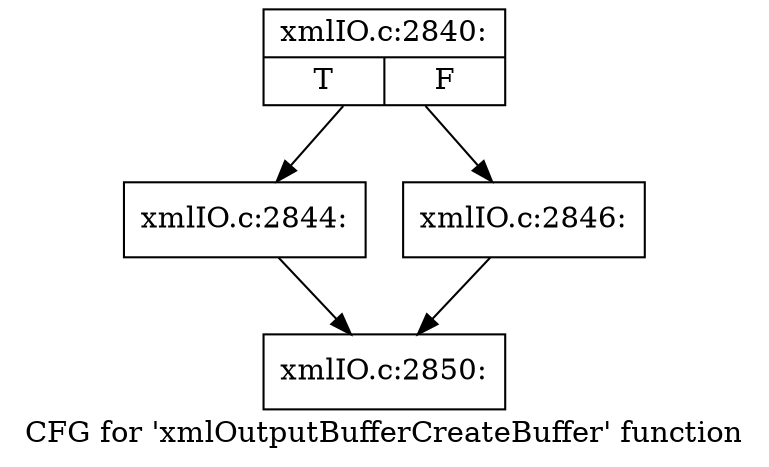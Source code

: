 digraph "CFG for 'xmlOutputBufferCreateBuffer' function" {
	label="CFG for 'xmlOutputBufferCreateBuffer' function";

	Node0x55ed3478fc20 [shape=record,label="{xmlIO.c:2840:|{<s0>T|<s1>F}}"];
	Node0x55ed3478fc20 -> Node0x55ed34793410;
	Node0x55ed3478fc20 -> Node0x55ed34793460;
	Node0x55ed34793410 [shape=record,label="{xmlIO.c:2844:}"];
	Node0x55ed34793410 -> Node0x55ed3478fdd0;
	Node0x55ed34793460 [shape=record,label="{xmlIO.c:2846:}"];
	Node0x55ed34793460 -> Node0x55ed3478fdd0;
	Node0x55ed3478fdd0 [shape=record,label="{xmlIO.c:2850:}"];
}
